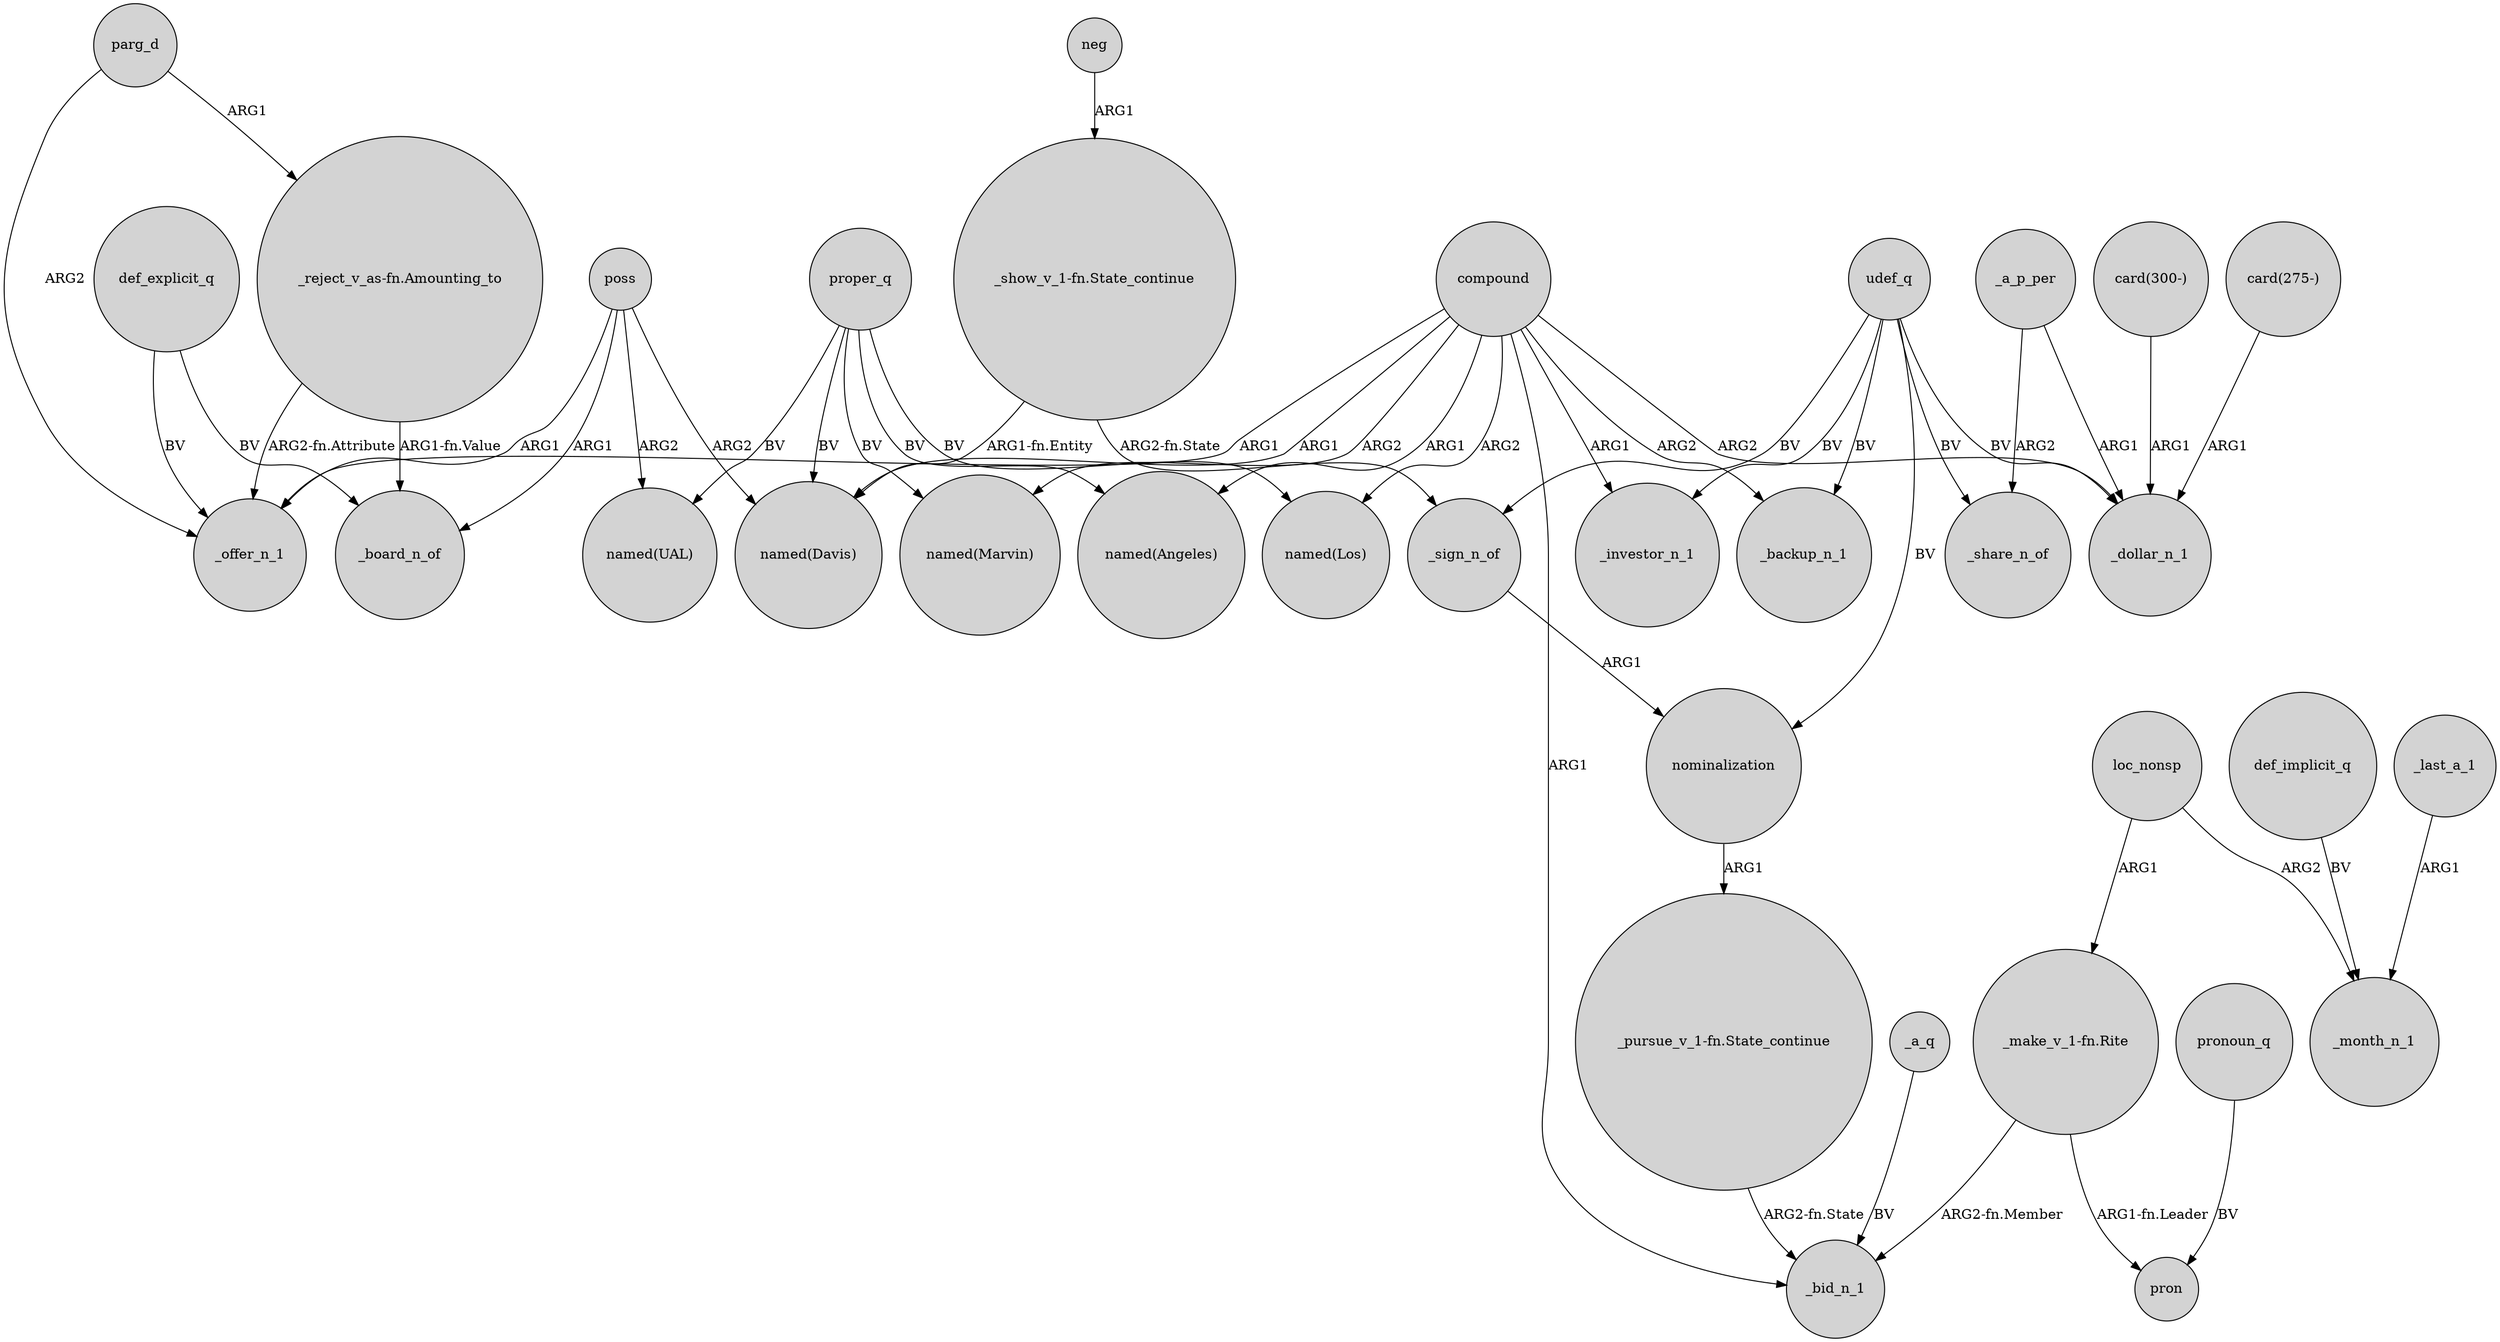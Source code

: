 digraph {
	node [shape=circle style=filled]
	_a_q -> _bid_n_1 [label=BV]
	udef_q -> _sign_n_of [label=BV]
	def_implicit_q -> _month_n_1 [label=BV]
	parg_d -> "_reject_v_as-fn.Amounting_to" [label=ARG1]
	parg_d -> _offer_n_1 [label=ARG2]
	def_explicit_q -> _board_n_of [label=BV]
	poss -> "named(Davis)" [label=ARG2]
	_last_a_1 -> _month_n_1 [label=ARG1]
	compound -> "named(Marvin)" [label=ARG2]
	proper_q -> "named(Davis)" [label=BV]
	_sign_n_of -> nominalization [label=ARG1]
	udef_q -> nominalization [label=BV]
	loc_nonsp -> "_make_v_1-fn.Rite" [label=ARG1]
	"_make_v_1-fn.Rite" -> _bid_n_1 [label="ARG2-fn.Member"]
	"_pursue_v_1-fn.State_continue" -> _bid_n_1 [label="ARG2-fn.State"]
	proper_q -> "named(Marvin)" [label=BV]
	compound -> _dollar_n_1 [label=ARG2]
	neg -> "_show_v_1-fn.State_continue" [label=ARG1]
	"_make_v_1-fn.Rite" -> pron [label="ARG1-fn.Leader"]
	"card(300-)" -> _dollar_n_1 [label=ARG1]
	compound -> "named(Los)" [label=ARG2]
	compound -> _offer_n_1 [label=ARG1]
	poss -> "named(UAL)" [label=ARG2]
	proper_q -> "named(UAL)" [label=BV]
	loc_nonsp -> _month_n_1 [label=ARG2]
	pronoun_q -> pron [label=BV]
	poss -> _offer_n_1 [label=ARG1]
	"_reject_v_as-fn.Amounting_to" -> _offer_n_1 [label="ARG2-fn.Attribute"]
	_a_p_per -> _share_n_of [label=ARG2]
	poss -> _board_n_of [label=ARG1]
	udef_q -> _share_n_of [label=BV]
	compound -> _backup_n_1 [label=ARG2]
	compound -> "named(Davis)" [label=ARG1]
	compound -> "named(Angeles)" [label=ARG1]
	compound -> _investor_n_1 [label=ARG1]
	udef_q -> _dollar_n_1 [label=BV]
	"_reject_v_as-fn.Amounting_to" -> _board_n_of [label="ARG1-fn.Value"]
	def_explicit_q -> _offer_n_1 [label=BV]
	nominalization -> "_pursue_v_1-fn.State_continue" [label=ARG1]
	"_show_v_1-fn.State_continue" -> "named(Davis)" [label="ARG1-fn.Entity"]
	"card(275-)" -> _dollar_n_1 [label=ARG1]
	proper_q -> "named(Los)" [label=BV]
	_a_p_per -> _dollar_n_1 [label=ARG1]
	"_show_v_1-fn.State_continue" -> _sign_n_of [label="ARG2-fn.State"]
	proper_q -> "named(Angeles)" [label=BV]
	udef_q -> _investor_n_1 [label=BV]
	udef_q -> _backup_n_1 [label=BV]
	compound -> _bid_n_1 [label=ARG1]
}

